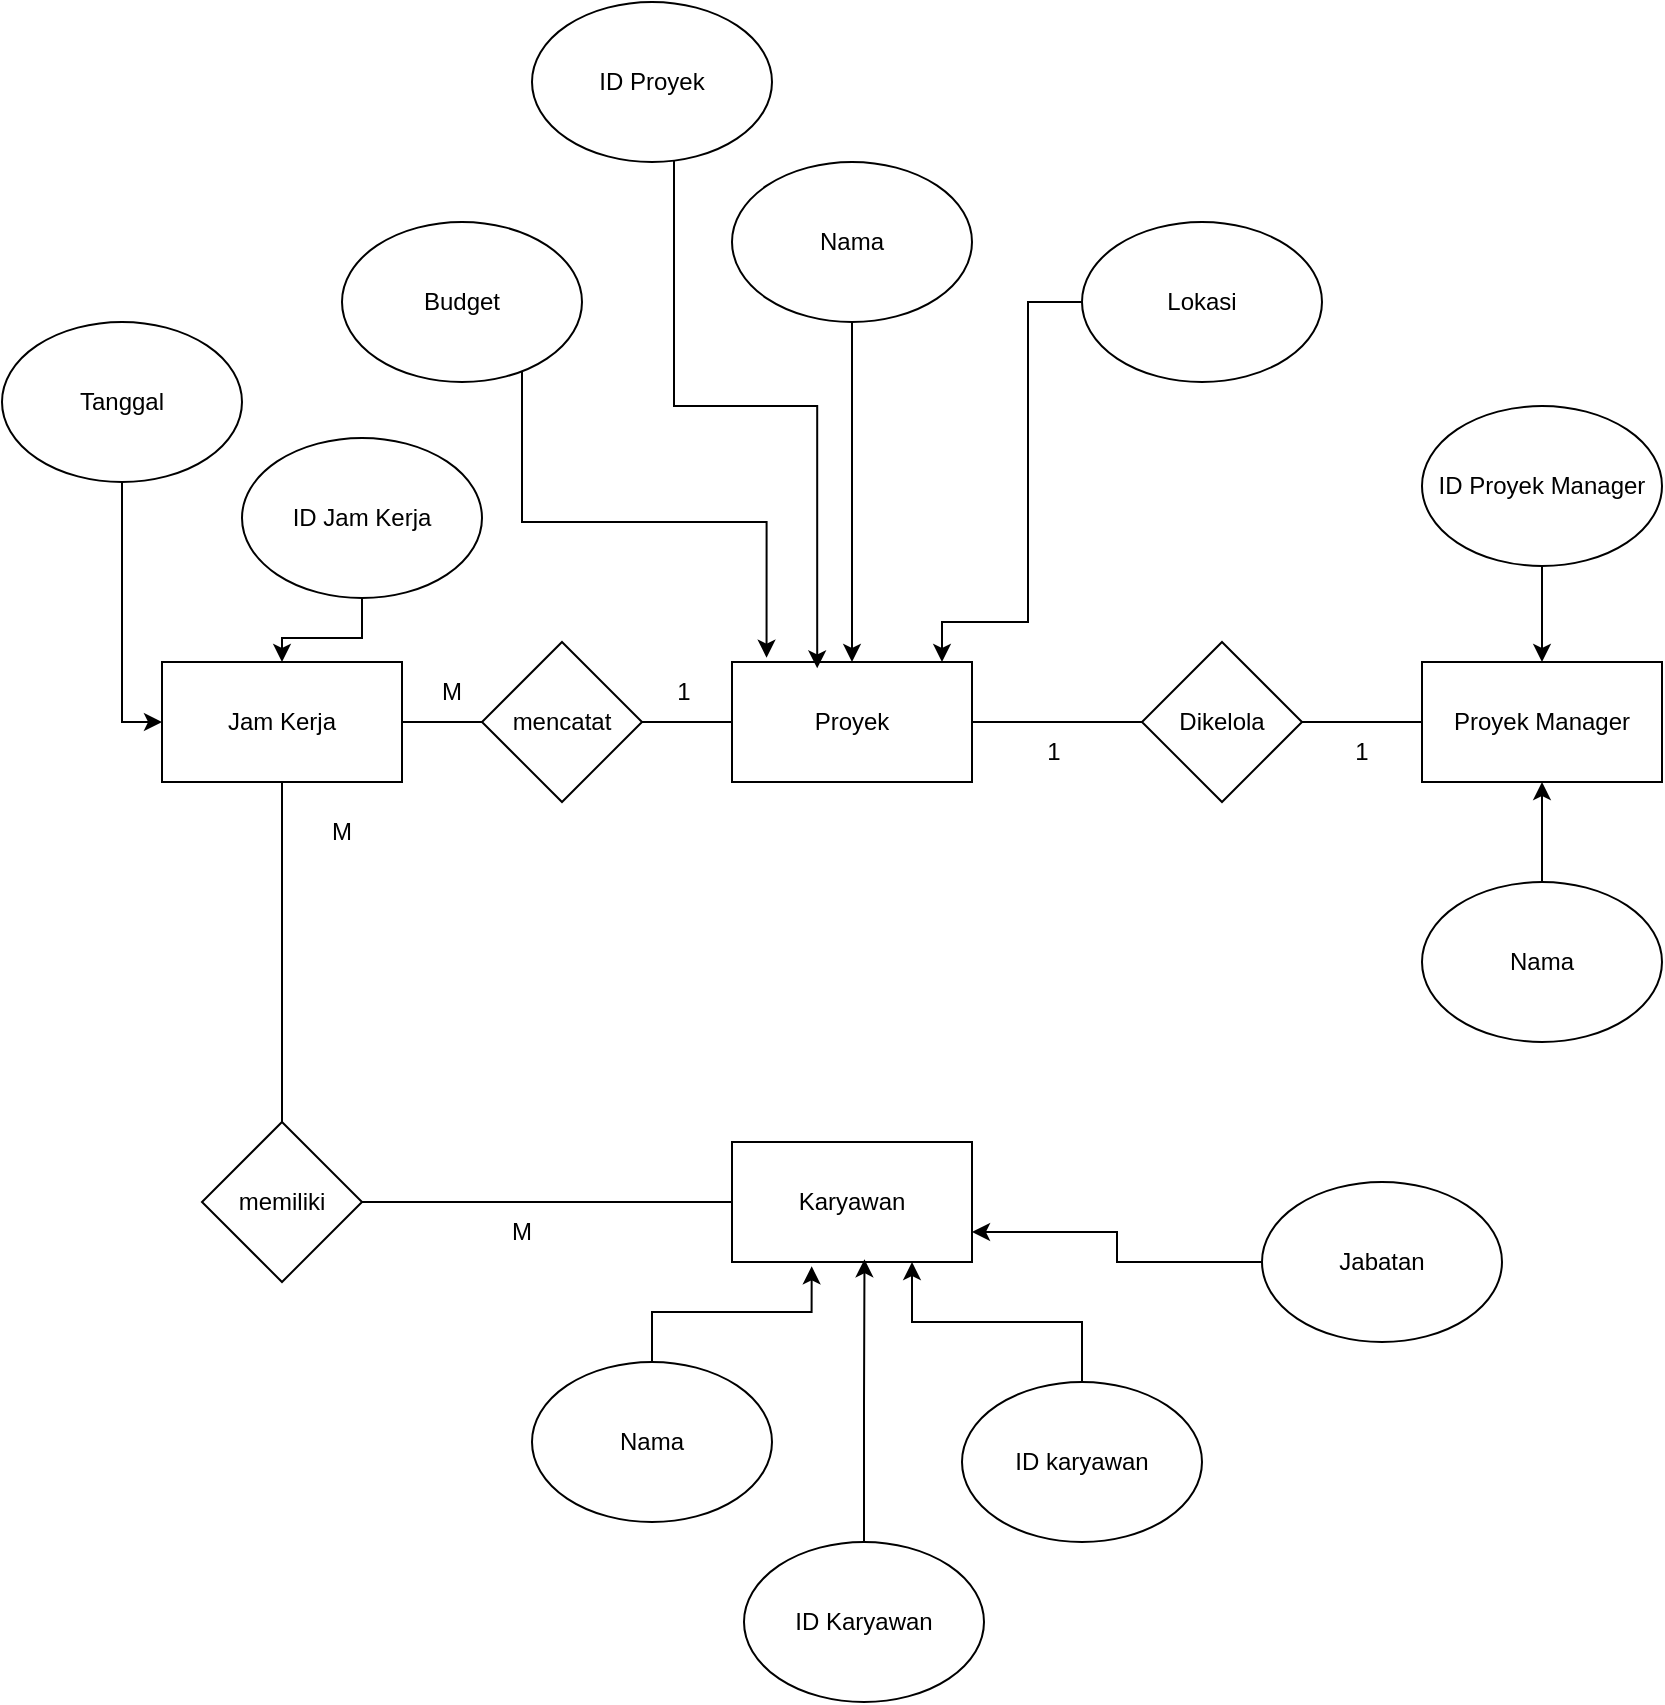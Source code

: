 <mxfile version="24.7.12">
  <diagram name="Page-1" id="U_-ThSBGukp351-MsQGF">
    <mxGraphModel dx="1266" dy="755" grid="1" gridSize="16" guides="1" tooltips="1" connect="1" arrows="1" fold="1" page="1" pageScale="1" pageWidth="850" pageHeight="1100" math="0" shadow="0">
      <root>
        <mxCell id="0" />
        <mxCell id="1" parent="0" />
        <mxCell id="ZirOt_VJAhJDtyZ2jbi9-2" value="Proyek" style="rounded=0;whiteSpace=wrap;html=1;" parent="1" vertex="1">
          <mxGeometry x="365" y="400" width="120" height="60" as="geometry" />
        </mxCell>
        <mxCell id="ZirOt_VJAhJDtyZ2jbi9-3" value="Dikelola" style="rhombus;whiteSpace=wrap;html=1;" parent="1" vertex="1">
          <mxGeometry x="570" y="390" width="80" height="80" as="geometry" />
        </mxCell>
        <mxCell id="ZirOt_VJAhJDtyZ2jbi9-4" value="Proyek Manager" style="rounded=0;whiteSpace=wrap;html=1;" parent="1" vertex="1">
          <mxGeometry x="710" y="400" width="120" height="60" as="geometry" />
        </mxCell>
        <mxCell id="ZirOt_VJAhJDtyZ2jbi9-10" value="Karyawan" style="rounded=0;whiteSpace=wrap;html=1;" parent="1" vertex="1">
          <mxGeometry x="365" y="640" width="120" height="60" as="geometry" />
        </mxCell>
        <mxCell id="ZirOt_VJAhJDtyZ2jbi9-11" value="Nama" style="ellipse;whiteSpace=wrap;html=1;" parent="1" vertex="1">
          <mxGeometry x="265" y="750" width="120" height="80" as="geometry" />
        </mxCell>
        <mxCell id="ZirOt_VJAhJDtyZ2jbi9-17" style="edgeStyle=orthogonalEdgeStyle;rounded=0;orthogonalLoop=1;jettySize=auto;html=1;entryX=0.75;entryY=1;entryDx=0;entryDy=0;" parent="1" source="ZirOt_VJAhJDtyZ2jbi9-12" target="ZirOt_VJAhJDtyZ2jbi9-10" edge="1">
          <mxGeometry relative="1" as="geometry" />
        </mxCell>
        <mxCell id="ZirOt_VJAhJDtyZ2jbi9-12" value="ID karyawan" style="ellipse;whiteSpace=wrap;html=1;" parent="1" vertex="1">
          <mxGeometry x="480" y="760" width="120" height="80" as="geometry" />
        </mxCell>
        <mxCell id="ZirOt_VJAhJDtyZ2jbi9-19" style="edgeStyle=orthogonalEdgeStyle;rounded=0;orthogonalLoop=1;jettySize=auto;html=1;entryX=1;entryY=0.75;entryDx=0;entryDy=0;" parent="1" source="ZirOt_VJAhJDtyZ2jbi9-13" target="ZirOt_VJAhJDtyZ2jbi9-10" edge="1">
          <mxGeometry relative="1" as="geometry" />
        </mxCell>
        <mxCell id="ZirOt_VJAhJDtyZ2jbi9-13" value="Jabatan" style="ellipse;whiteSpace=wrap;html=1;" parent="1" vertex="1">
          <mxGeometry x="630" y="660" width="120" height="80" as="geometry" />
        </mxCell>
        <mxCell id="ZirOt_VJAhJDtyZ2jbi9-14" value="Jam Kerja" style="rounded=0;whiteSpace=wrap;html=1;" parent="1" vertex="1">
          <mxGeometry x="80" y="400" width="120" height="60" as="geometry" />
        </mxCell>
        <mxCell id="ZirOt_VJAhJDtyZ2jbi9-18" style="edgeStyle=orthogonalEdgeStyle;rounded=0;orthogonalLoop=1;jettySize=auto;html=1;entryX=0.332;entryY=1.036;entryDx=0;entryDy=0;entryPerimeter=0;" parent="1" source="ZirOt_VJAhJDtyZ2jbi9-11" target="ZirOt_VJAhJDtyZ2jbi9-10" edge="1">
          <mxGeometry relative="1" as="geometry" />
        </mxCell>
        <mxCell id="ZirOt_VJAhJDtyZ2jbi9-20" value="mencatat" style="rhombus;whiteSpace=wrap;html=1;" parent="1" vertex="1">
          <mxGeometry x="240" y="390" width="80" height="80" as="geometry" />
        </mxCell>
        <mxCell id="ZirOt_VJAhJDtyZ2jbi9-21" value="memiliki" style="rhombus;whiteSpace=wrap;html=1;" parent="1" vertex="1">
          <mxGeometry x="100" y="630" width="80" height="80" as="geometry" />
        </mxCell>
        <mxCell id="ZirOt_VJAhJDtyZ2jbi9-27" style="edgeStyle=orthogonalEdgeStyle;rounded=0;orthogonalLoop=1;jettySize=auto;html=1;entryX=0.875;entryY=0;entryDx=0;entryDy=0;entryPerimeter=0;" parent="1" source="ZirOt_VJAhJDtyZ2jbi9-22" target="ZirOt_VJAhJDtyZ2jbi9-2" edge="1">
          <mxGeometry relative="1" as="geometry">
            <Array as="points">
              <mxPoint x="513" y="220" />
              <mxPoint x="513" y="380" />
              <mxPoint x="470" y="380" />
            </Array>
          </mxGeometry>
        </mxCell>
        <mxCell id="ZirOt_VJAhJDtyZ2jbi9-22" value="Lokasi" style="ellipse;whiteSpace=wrap;html=1;" parent="1" vertex="1">
          <mxGeometry x="540" y="180" width="120" height="80" as="geometry" />
        </mxCell>
        <mxCell id="ZirOt_VJAhJDtyZ2jbi9-25" style="edgeStyle=orthogonalEdgeStyle;rounded=0;orthogonalLoop=1;jettySize=auto;html=1;entryX=0.144;entryY=-0.036;entryDx=0;entryDy=0;entryPerimeter=0;" parent="1" source="ZirOt_VJAhJDtyZ2jbi9-23" target="ZirOt_VJAhJDtyZ2jbi9-2" edge="1">
          <mxGeometry relative="1" as="geometry">
            <Array as="points">
              <mxPoint x="260" y="330" />
              <mxPoint x="382" y="330" />
            </Array>
          </mxGeometry>
        </mxCell>
        <mxCell id="ZirOt_VJAhJDtyZ2jbi9-23" value="Budget" style="ellipse;whiteSpace=wrap;html=1;" parent="1" vertex="1">
          <mxGeometry x="170" y="180" width="120" height="80" as="geometry" />
        </mxCell>
        <mxCell id="ZirOt_VJAhJDtyZ2jbi9-26" style="rounded=0;orthogonalLoop=1;jettySize=auto;html=1;entryX=0.5;entryY=0;entryDx=0;entryDy=0;strokeColor=default;strokeWidth=1;" parent="1" source="ZirOt_VJAhJDtyZ2jbi9-24" target="ZirOt_VJAhJDtyZ2jbi9-2" edge="1">
          <mxGeometry relative="1" as="geometry" />
        </mxCell>
        <mxCell id="ZirOt_VJAhJDtyZ2jbi9-24" value="Nama" style="ellipse;whiteSpace=wrap;html=1;" parent="1" vertex="1">
          <mxGeometry x="365" y="150" width="120" height="80" as="geometry" />
        </mxCell>
        <mxCell id="ZirOt_VJAhJDtyZ2jbi9-36" value="" style="edgeStyle=orthogonalEdgeStyle;rounded=0;orthogonalLoop=1;jettySize=auto;html=1;" parent="1" source="ZirOt_VJAhJDtyZ2jbi9-35" target="ZirOt_VJAhJDtyZ2jbi9-4" edge="1">
          <mxGeometry relative="1" as="geometry" />
        </mxCell>
        <mxCell id="ZirOt_VJAhJDtyZ2jbi9-35" value="Nama" style="ellipse;whiteSpace=wrap;html=1;" parent="1" vertex="1">
          <mxGeometry x="710" y="510" width="120" height="80" as="geometry" />
        </mxCell>
        <mxCell id="ZirOt_VJAhJDtyZ2jbi9-37" value="" style="endArrow=none;html=1;rounded=0;exitX=1;exitY=0.5;exitDx=0;exitDy=0;entryX=0;entryY=0.5;entryDx=0;entryDy=0;" parent="1" source="ZirOt_VJAhJDtyZ2jbi9-14" target="ZirOt_VJAhJDtyZ2jbi9-20" edge="1">
          <mxGeometry width="50" height="50" relative="1" as="geometry">
            <mxPoint x="220" y="520" as="sourcePoint" />
            <mxPoint x="270" y="470" as="targetPoint" />
          </mxGeometry>
        </mxCell>
        <mxCell id="ZirOt_VJAhJDtyZ2jbi9-38" value="" style="endArrow=none;html=1;rounded=0;entryX=0;entryY=0.5;entryDx=0;entryDy=0;" parent="1" target="ZirOt_VJAhJDtyZ2jbi9-2" edge="1">
          <mxGeometry width="50" height="50" relative="1" as="geometry">
            <mxPoint x="320" y="430" as="sourcePoint" />
            <mxPoint x="370" y="380" as="targetPoint" />
          </mxGeometry>
        </mxCell>
        <mxCell id="ZirOt_VJAhJDtyZ2jbi9-39" value="" style="endArrow=none;html=1;rounded=0;exitX=1;exitY=0.5;exitDx=0;exitDy=0;entryX=0;entryY=0.5;entryDx=0;entryDy=0;" parent="1" source="ZirOt_VJAhJDtyZ2jbi9-2" target="ZirOt_VJAhJDtyZ2jbi9-3" edge="1">
          <mxGeometry width="50" height="50" relative="1" as="geometry">
            <mxPoint x="490" y="430" as="sourcePoint" />
            <mxPoint x="540" y="380" as="targetPoint" />
          </mxGeometry>
        </mxCell>
        <mxCell id="ZirOt_VJAhJDtyZ2jbi9-40" value="" style="endArrow=none;html=1;rounded=0;entryX=0;entryY=0.5;entryDx=0;entryDy=0;" parent="1" target="ZirOt_VJAhJDtyZ2jbi9-4" edge="1">
          <mxGeometry width="50" height="50" relative="1" as="geometry">
            <mxPoint x="650" y="430" as="sourcePoint" />
            <mxPoint x="700" y="380" as="targetPoint" />
          </mxGeometry>
        </mxCell>
        <mxCell id="ZirOt_VJAhJDtyZ2jbi9-41" value="" style="endArrow=none;html=1;rounded=0;entryX=0.5;entryY=1;entryDx=0;entryDy=0;" parent="1" target="ZirOt_VJAhJDtyZ2jbi9-14" edge="1">
          <mxGeometry width="50" height="50" relative="1" as="geometry">
            <mxPoint x="140" y="630" as="sourcePoint" />
            <mxPoint x="190" y="580" as="targetPoint" />
          </mxGeometry>
        </mxCell>
        <mxCell id="ZirOt_VJAhJDtyZ2jbi9-42" value="" style="endArrow=none;html=1;rounded=0;entryX=0;entryY=0.5;entryDx=0;entryDy=0;" parent="1" target="ZirOt_VJAhJDtyZ2jbi9-10" edge="1">
          <mxGeometry width="50" height="50" relative="1" as="geometry">
            <mxPoint x="180" y="670" as="sourcePoint" />
            <mxPoint x="360" y="670" as="targetPoint" />
          </mxGeometry>
        </mxCell>
        <mxCell id="8yiLDPME0U-5GVnbeEcH-37" value="1" style="text;html=1;align=center;verticalAlign=middle;whiteSpace=wrap;rounded=0;" vertex="1" parent="1">
          <mxGeometry x="496" y="430" width="60" height="30" as="geometry" />
        </mxCell>
        <mxCell id="8yiLDPME0U-5GVnbeEcH-38" value="1" style="text;html=1;align=center;verticalAlign=middle;whiteSpace=wrap;rounded=0;" vertex="1" parent="1">
          <mxGeometry x="650" y="430" width="60" height="30" as="geometry" />
        </mxCell>
        <mxCell id="8yiLDPME0U-5GVnbeEcH-41" value="M" style="text;html=1;align=center;verticalAlign=middle;whiteSpace=wrap;rounded=0;" vertex="1" parent="1">
          <mxGeometry x="230" y="670" width="60" height="30" as="geometry" />
        </mxCell>
        <mxCell id="8yiLDPME0U-5GVnbeEcH-44" value="M" style="text;html=1;align=center;verticalAlign=middle;whiteSpace=wrap;rounded=0;" vertex="1" parent="1">
          <mxGeometry x="140" y="470" width="60" height="30" as="geometry" />
        </mxCell>
        <mxCell id="8yiLDPME0U-5GVnbeEcH-45" value="M" style="text;html=1;align=center;verticalAlign=middle;whiteSpace=wrap;rounded=0;" vertex="1" parent="1">
          <mxGeometry x="195" y="400" width="60" height="30" as="geometry" />
        </mxCell>
        <mxCell id="8yiLDPME0U-5GVnbeEcH-46" value="1" style="text;html=1;align=center;verticalAlign=middle;whiteSpace=wrap;rounded=0;" vertex="1" parent="1">
          <mxGeometry x="311" y="400" width="60" height="30" as="geometry" />
        </mxCell>
        <mxCell id="8yiLDPME0U-5GVnbeEcH-50" value="ID Proyek" style="ellipse;whiteSpace=wrap;html=1;" vertex="1" parent="1">
          <mxGeometry x="265" y="70" width="120" height="80" as="geometry" />
        </mxCell>
        <mxCell id="8yiLDPME0U-5GVnbeEcH-51" style="edgeStyle=orthogonalEdgeStyle;rounded=0;orthogonalLoop=1;jettySize=auto;html=1;entryX=0.355;entryY=0.053;entryDx=0;entryDy=0;entryPerimeter=0;" edge="1" parent="1" source="8yiLDPME0U-5GVnbeEcH-50" target="ZirOt_VJAhJDtyZ2jbi9-2">
          <mxGeometry relative="1" as="geometry">
            <Array as="points">
              <mxPoint x="336" y="272" />
              <mxPoint x="408" y="272" />
            </Array>
          </mxGeometry>
        </mxCell>
        <mxCell id="8yiLDPME0U-5GVnbeEcH-53" value="" style="edgeStyle=orthogonalEdgeStyle;rounded=0;orthogonalLoop=1;jettySize=auto;html=1;" edge="1" parent="1" source="8yiLDPME0U-5GVnbeEcH-52" target="ZirOt_VJAhJDtyZ2jbi9-4">
          <mxGeometry relative="1" as="geometry" />
        </mxCell>
        <mxCell id="8yiLDPME0U-5GVnbeEcH-52" value="ID Proyek Manager" style="ellipse;whiteSpace=wrap;html=1;" vertex="1" parent="1">
          <mxGeometry x="710" y="272" width="120" height="80" as="geometry" />
        </mxCell>
        <mxCell id="8yiLDPME0U-5GVnbeEcH-56" style="edgeStyle=orthogonalEdgeStyle;rounded=0;orthogonalLoop=1;jettySize=auto;html=1;entryX=0.5;entryY=0;entryDx=0;entryDy=0;" edge="1" parent="1" source="8yiLDPME0U-5GVnbeEcH-54" target="ZirOt_VJAhJDtyZ2jbi9-14">
          <mxGeometry relative="1" as="geometry" />
        </mxCell>
        <mxCell id="8yiLDPME0U-5GVnbeEcH-54" value="ID Jam Kerja" style="ellipse;whiteSpace=wrap;html=1;" vertex="1" parent="1">
          <mxGeometry x="120" y="288" width="120" height="80" as="geometry" />
        </mxCell>
        <mxCell id="8yiLDPME0U-5GVnbeEcH-57" value="ID Karyawan" style="ellipse;whiteSpace=wrap;html=1;" vertex="1" parent="1">
          <mxGeometry x="371" y="840" width="120" height="80" as="geometry" />
        </mxCell>
        <mxCell id="8yiLDPME0U-5GVnbeEcH-58" style="edgeStyle=orthogonalEdgeStyle;rounded=0;orthogonalLoop=1;jettySize=auto;html=1;entryX=0.552;entryY=0.977;entryDx=0;entryDy=0;entryPerimeter=0;" edge="1" parent="1" source="8yiLDPME0U-5GVnbeEcH-57" target="ZirOt_VJAhJDtyZ2jbi9-10">
          <mxGeometry relative="1" as="geometry" />
        </mxCell>
        <mxCell id="8yiLDPME0U-5GVnbeEcH-60" style="edgeStyle=orthogonalEdgeStyle;rounded=0;orthogonalLoop=1;jettySize=auto;html=1;entryX=0;entryY=0.5;entryDx=0;entryDy=0;" edge="1" parent="1" source="8yiLDPME0U-5GVnbeEcH-59" target="ZirOt_VJAhJDtyZ2jbi9-14">
          <mxGeometry relative="1" as="geometry" />
        </mxCell>
        <mxCell id="8yiLDPME0U-5GVnbeEcH-59" value="Tanggal" style="ellipse;whiteSpace=wrap;html=1;" vertex="1" parent="1">
          <mxGeometry y="230" width="120" height="80" as="geometry" />
        </mxCell>
      </root>
    </mxGraphModel>
  </diagram>
</mxfile>

